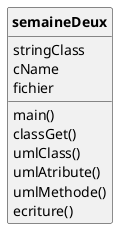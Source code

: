 @startuml

'UML GENER PAR CODE :)

skinparam style strictuml
skinparam classAttributeIconSize 0
skinparam classFontStyle Bold
hide empty members

class semaineDeux{
stringClass
cName
fichier
main()
classGet()
umlClass()
umlAtribute()
umlMethode()
ecriture()

}
@enduml